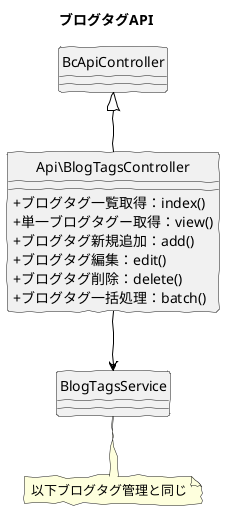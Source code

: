 @startuml
skinparam handwritten true
skinparam backgroundColor white
hide circle
skinparam classAttributeIconSize 0

title ブログタグAPI

class Api\BlogTagsController {
  + ブログタグ一覧取得：index()
  + 単一ブログタグー取得：view()
  + ブログタグ新規追加：add()
  + ブログタグ編集：edit()
  + ブログタグ削除：delete()
  + ブログタグ一括処理：batch()
}

Api\BlogTagsController -down[#Black]-> BlogTagsService
Api\BlogTagsController -up[#Black]-|> BcApiController

note "以下ブログタグ管理と同じ" as note
BlogTagsService .. note

@enduml
